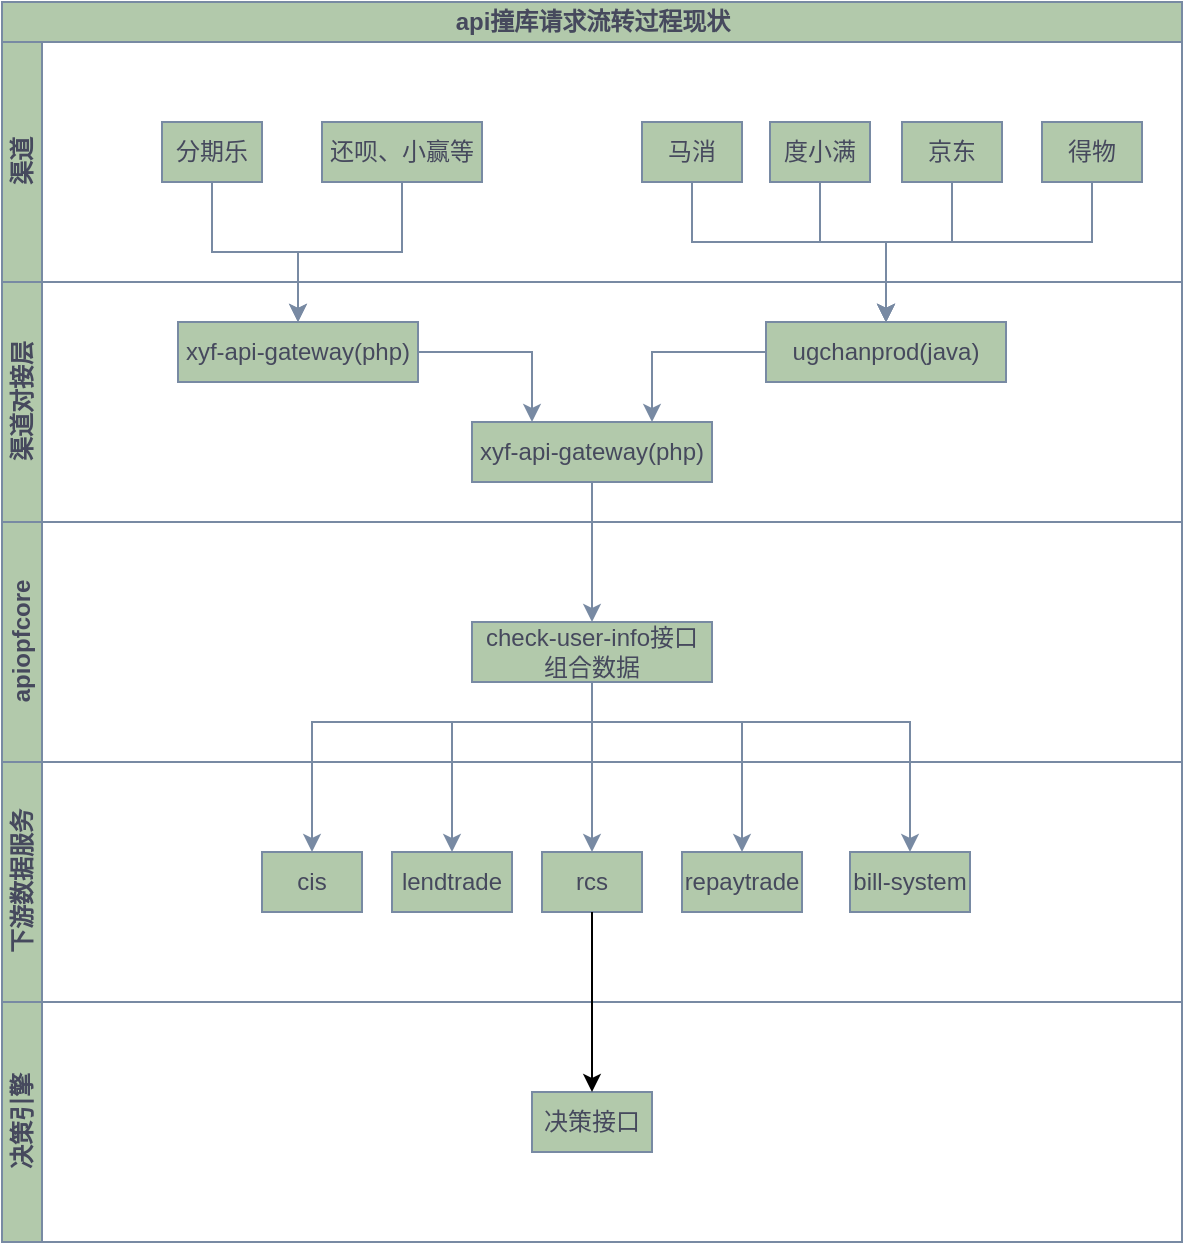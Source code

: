 <mxfile version="26.0.6">
  <diagram name="第 1 页" id="Rif8_gGGM_YZw1qzkaLH">
    <mxGraphModel dx="819" dy="505" grid="1" gridSize="10" guides="1" tooltips="1" connect="1" arrows="1" fold="1" page="1" pageScale="1" pageWidth="827" pageHeight="1169" math="0" shadow="0">
      <root>
        <mxCell id="0" />
        <mxCell id="1" parent="0" />
        <mxCell id="P5W1-HMABrKcuVaZT1bK-5" value="api撞库请求流转过程现状" style="swimlane;childLayout=stackLayout;resizeParent=1;resizeParentMax=0;horizontal=1;startSize=20;horizontalStack=0;html=1;strokeColor=#788AA3;fontColor=#46495D;fillColor=#B2C9AB;" parent="1" vertex="1">
          <mxGeometry x="30" y="300" width="590" height="620" as="geometry" />
        </mxCell>
        <mxCell id="P5W1-HMABrKcuVaZT1bK-16" value="渠道" style="swimlane;startSize=20;horizontal=0;html=1;strokeColor=#788AA3;fontColor=#46495D;fillColor=#B2C9AB;" parent="P5W1-HMABrKcuVaZT1bK-5" vertex="1">
          <mxGeometry y="20" width="590" height="120" as="geometry" />
        </mxCell>
        <mxCell id="P5W1-HMABrKcuVaZT1bK-17" value="分期乐" style="rounded=0;whiteSpace=wrap;html=1;strokeColor=#788AA3;fontColor=#46495D;fillColor=#B2C9AB;" parent="P5W1-HMABrKcuVaZT1bK-16" vertex="1">
          <mxGeometry x="80" y="40" width="50" height="30" as="geometry" />
        </mxCell>
        <mxCell id="P5W1-HMABrKcuVaZT1bK-18" value="还呗、小赢等" style="rounded=0;whiteSpace=wrap;html=1;strokeColor=#788AA3;fontColor=#46495D;fillColor=#B2C9AB;" parent="P5W1-HMABrKcuVaZT1bK-16" vertex="1">
          <mxGeometry x="160" y="40" width="80" height="30" as="geometry" />
        </mxCell>
        <mxCell id="P5W1-HMABrKcuVaZT1bK-21" value="马消" style="rounded=0;whiteSpace=wrap;html=1;strokeColor=#788AA3;fontColor=#46495D;fillColor=#B2C9AB;" parent="P5W1-HMABrKcuVaZT1bK-16" vertex="1">
          <mxGeometry x="320" y="40" width="50" height="30" as="geometry" />
        </mxCell>
        <mxCell id="P5W1-HMABrKcuVaZT1bK-22" value="度小满" style="rounded=0;whiteSpace=wrap;html=1;strokeColor=#788AA3;fontColor=#46495D;fillColor=#B2C9AB;" parent="P5W1-HMABrKcuVaZT1bK-16" vertex="1">
          <mxGeometry x="384" y="40" width="50" height="30" as="geometry" />
        </mxCell>
        <mxCell id="P5W1-HMABrKcuVaZT1bK-23" value="京东" style="rounded=0;whiteSpace=wrap;html=1;strokeColor=#788AA3;fontColor=#46495D;fillColor=#B2C9AB;" parent="P5W1-HMABrKcuVaZT1bK-16" vertex="1">
          <mxGeometry x="450" y="40" width="50" height="30" as="geometry" />
        </mxCell>
        <mxCell id="P5W1-HMABrKcuVaZT1bK-24" value="得物" style="rounded=0;whiteSpace=wrap;html=1;strokeColor=#788AA3;fontColor=#46495D;fillColor=#B2C9AB;" parent="P5W1-HMABrKcuVaZT1bK-16" vertex="1">
          <mxGeometry x="520" y="40" width="50" height="30" as="geometry" />
        </mxCell>
        <mxCell id="P5W1-HMABrKcuVaZT1bK-6" value="渠道对接层" style="swimlane;startSize=20;horizontal=0;html=1;strokeColor=#788AA3;fontColor=#46495D;fillColor=#B2C9AB;" parent="P5W1-HMABrKcuVaZT1bK-5" vertex="1">
          <mxGeometry y="140" width="590" height="120" as="geometry" />
        </mxCell>
        <mxCell id="P5W1-HMABrKcuVaZT1bK-15" style="edgeStyle=orthogonalEdgeStyle;rounded=0;orthogonalLoop=1;jettySize=auto;html=1;entryX=0.25;entryY=0;entryDx=0;entryDy=0;strokeColor=#788AA3;fontColor=#46495D;fillColor=#B2C9AB;" parent="P5W1-HMABrKcuVaZT1bK-6" source="P5W1-HMABrKcuVaZT1bK-10" target="P5W1-HMABrKcuVaZT1bK-12" edge="1">
          <mxGeometry relative="1" as="geometry" />
        </mxCell>
        <mxCell id="P5W1-HMABrKcuVaZT1bK-10" value="xyf-api-gateway(php)" style="rounded=0;whiteSpace=wrap;html=1;strokeColor=#788AA3;fontColor=#46495D;fillColor=#B2C9AB;" parent="P5W1-HMABrKcuVaZT1bK-6" vertex="1">
          <mxGeometry x="88" y="20" width="120" height="30" as="geometry" />
        </mxCell>
        <mxCell id="P5W1-HMABrKcuVaZT1bK-11" value="ugchanprod(java)" style="rounded=0;whiteSpace=wrap;html=1;strokeColor=#788AA3;fontColor=#46495D;fillColor=#B2C9AB;" parent="P5W1-HMABrKcuVaZT1bK-6" vertex="1">
          <mxGeometry x="382" y="20" width="120" height="30" as="geometry" />
        </mxCell>
        <mxCell id="P5W1-HMABrKcuVaZT1bK-12" value="xyf-api-gateway(php)" style="rounded=0;whiteSpace=wrap;html=1;strokeColor=#788AA3;fontColor=#46495D;fillColor=#B2C9AB;" parent="P5W1-HMABrKcuVaZT1bK-6" vertex="1">
          <mxGeometry x="235" y="70" width="120" height="30" as="geometry" />
        </mxCell>
        <mxCell id="P5W1-HMABrKcuVaZT1bK-14" style="edgeStyle=orthogonalEdgeStyle;rounded=0;orthogonalLoop=1;jettySize=auto;html=1;entryX=0.75;entryY=0;entryDx=0;entryDy=0;strokeColor=#788AA3;fontColor=#46495D;fillColor=#B2C9AB;" parent="P5W1-HMABrKcuVaZT1bK-6" source="P5W1-HMABrKcuVaZT1bK-11" target="P5W1-HMABrKcuVaZT1bK-12" edge="1">
          <mxGeometry relative="1" as="geometry" />
        </mxCell>
        <mxCell id="P5W1-HMABrKcuVaZT1bK-7" value="apiopfcore" style="swimlane;startSize=20;horizontal=0;html=1;strokeColor=#788AA3;fontColor=#46495D;fillColor=#B2C9AB;" parent="P5W1-HMABrKcuVaZT1bK-5" vertex="1">
          <mxGeometry y="260" width="590" height="120" as="geometry" />
        </mxCell>
        <mxCell id="P5W1-HMABrKcuVaZT1bK-29" value="check-user-info接口组合数据" style="rounded=0;whiteSpace=wrap;html=1;strokeColor=#788AA3;fontColor=#46495D;fillColor=#B2C9AB;" parent="P5W1-HMABrKcuVaZT1bK-7" vertex="1">
          <mxGeometry x="235" y="50" width="120" height="30" as="geometry" />
        </mxCell>
        <mxCell id="P5W1-HMABrKcuVaZT1bK-8" value="下游数据服务" style="swimlane;startSize=20;horizontal=0;html=1;strokeColor=#788AA3;fontColor=#46495D;fillColor=#B2C9AB;" parent="P5W1-HMABrKcuVaZT1bK-5" vertex="1">
          <mxGeometry y="380" width="590" height="120" as="geometry" />
        </mxCell>
        <mxCell id="P5W1-HMABrKcuVaZT1bK-30" value="cis" style="rounded=0;whiteSpace=wrap;html=1;strokeColor=#788AA3;fontColor=#46495D;fillColor=#B2C9AB;" parent="P5W1-HMABrKcuVaZT1bK-8" vertex="1">
          <mxGeometry x="130" y="45" width="50" height="30" as="geometry" />
        </mxCell>
        <mxCell id="P5W1-HMABrKcuVaZT1bK-31" value="lendtrade" style="rounded=0;whiteSpace=wrap;html=1;strokeColor=#788AA3;fontColor=#46495D;fillColor=#B2C9AB;" parent="P5W1-HMABrKcuVaZT1bK-8" vertex="1">
          <mxGeometry x="195" y="45" width="60" height="30" as="geometry" />
        </mxCell>
        <mxCell id="P5W1-HMABrKcuVaZT1bK-32" value="rcs" style="rounded=0;whiteSpace=wrap;html=1;strokeColor=#788AA3;fontColor=#46495D;fillColor=#B2C9AB;" parent="P5W1-HMABrKcuVaZT1bK-8" vertex="1">
          <mxGeometry x="270" y="45" width="50" height="30" as="geometry" />
        </mxCell>
        <mxCell id="P5W1-HMABrKcuVaZT1bK-33" value="repaytrade" style="rounded=0;whiteSpace=wrap;html=1;strokeColor=#788AA3;fontColor=#46495D;fillColor=#B2C9AB;" parent="P5W1-HMABrKcuVaZT1bK-8" vertex="1">
          <mxGeometry x="340" y="45" width="60" height="30" as="geometry" />
        </mxCell>
        <mxCell id="P5W1-HMABrKcuVaZT1bK-34" value="bill-system" style="rounded=0;whiteSpace=wrap;html=1;strokeColor=#788AA3;fontColor=#46495D;fillColor=#B2C9AB;" parent="P5W1-HMABrKcuVaZT1bK-8" vertex="1">
          <mxGeometry x="424" y="45" width="60" height="30" as="geometry" />
        </mxCell>
        <mxCell id="P5W1-HMABrKcuVaZT1bK-9" value="决策引擎" style="swimlane;startSize=20;horizontal=0;html=1;strokeColor=#788AA3;fontColor=#46495D;fillColor=#B2C9AB;" parent="P5W1-HMABrKcuVaZT1bK-5" vertex="1">
          <mxGeometry y="500" width="590" height="120" as="geometry" />
        </mxCell>
        <mxCell id="P5W1-HMABrKcuVaZT1bK-41" value="决策接口" style="rounded=0;whiteSpace=wrap;html=1;strokeColor=#788AA3;fontColor=#46495D;fillColor=#B2C9AB;" parent="P5W1-HMABrKcuVaZT1bK-9" vertex="1">
          <mxGeometry x="265" y="45" width="60" height="30" as="geometry" />
        </mxCell>
        <mxCell id="P5W1-HMABrKcuVaZT1bK-19" style="edgeStyle=orthogonalEdgeStyle;rounded=0;orthogonalLoop=1;jettySize=auto;html=1;entryX=0.5;entryY=0;entryDx=0;entryDy=0;strokeColor=#788AA3;fontColor=#46495D;fillColor=#B2C9AB;" parent="P5W1-HMABrKcuVaZT1bK-5" source="P5W1-HMABrKcuVaZT1bK-17" target="P5W1-HMABrKcuVaZT1bK-10" edge="1">
          <mxGeometry relative="1" as="geometry" />
        </mxCell>
        <mxCell id="P5W1-HMABrKcuVaZT1bK-20" style="edgeStyle=orthogonalEdgeStyle;rounded=0;orthogonalLoop=1;jettySize=auto;html=1;entryX=0.5;entryY=0;entryDx=0;entryDy=0;strokeColor=#788AA3;fontColor=#46495D;fillColor=#B2C9AB;" parent="P5W1-HMABrKcuVaZT1bK-5" source="P5W1-HMABrKcuVaZT1bK-18" target="P5W1-HMABrKcuVaZT1bK-10" edge="1">
          <mxGeometry relative="1" as="geometry" />
        </mxCell>
        <mxCell id="P5W1-HMABrKcuVaZT1bK-35" style="edgeStyle=orthogonalEdgeStyle;rounded=0;orthogonalLoop=1;jettySize=auto;html=1;entryX=0.5;entryY=0;entryDx=0;entryDy=0;strokeColor=#788AA3;fontColor=#46495D;fillColor=#B2C9AB;" parent="P5W1-HMABrKcuVaZT1bK-5" source="P5W1-HMABrKcuVaZT1bK-12" target="P5W1-HMABrKcuVaZT1bK-29" edge="1">
          <mxGeometry relative="1" as="geometry" />
        </mxCell>
        <mxCell id="P5W1-HMABrKcuVaZT1bK-36" style="edgeStyle=orthogonalEdgeStyle;rounded=0;orthogonalLoop=1;jettySize=auto;html=1;entryX=0.5;entryY=0;entryDx=0;entryDy=0;strokeColor=#788AA3;fontColor=#46495D;fillColor=#B2C9AB;" parent="P5W1-HMABrKcuVaZT1bK-5" source="P5W1-HMABrKcuVaZT1bK-29" target="P5W1-HMABrKcuVaZT1bK-32" edge="1">
          <mxGeometry relative="1" as="geometry" />
        </mxCell>
        <mxCell id="P5W1-HMABrKcuVaZT1bK-37" style="edgeStyle=orthogonalEdgeStyle;rounded=0;orthogonalLoop=1;jettySize=auto;html=1;strokeColor=#788AA3;fontColor=#46495D;fillColor=#B2C9AB;" parent="P5W1-HMABrKcuVaZT1bK-5" source="P5W1-HMABrKcuVaZT1bK-29" target="P5W1-HMABrKcuVaZT1bK-30" edge="1">
          <mxGeometry relative="1" as="geometry">
            <Array as="points">
              <mxPoint x="295" y="360" />
              <mxPoint x="155" y="360" />
            </Array>
          </mxGeometry>
        </mxCell>
        <mxCell id="P5W1-HMABrKcuVaZT1bK-38" style="edgeStyle=orthogonalEdgeStyle;rounded=0;orthogonalLoop=1;jettySize=auto;html=1;entryX=0.5;entryY=0;entryDx=0;entryDy=0;strokeColor=#788AA3;fontColor=#46495D;fillColor=#B2C9AB;" parent="P5W1-HMABrKcuVaZT1bK-5" source="P5W1-HMABrKcuVaZT1bK-29" target="P5W1-HMABrKcuVaZT1bK-31" edge="1">
          <mxGeometry relative="1" as="geometry">
            <Array as="points">
              <mxPoint x="295" y="360" />
              <mxPoint x="225" y="360" />
            </Array>
          </mxGeometry>
        </mxCell>
        <mxCell id="P5W1-HMABrKcuVaZT1bK-39" style="edgeStyle=orthogonalEdgeStyle;rounded=0;orthogonalLoop=1;jettySize=auto;html=1;entryX=0.5;entryY=0;entryDx=0;entryDy=0;strokeColor=#788AA3;fontColor=#46495D;fillColor=#B2C9AB;" parent="P5W1-HMABrKcuVaZT1bK-5" source="P5W1-HMABrKcuVaZT1bK-29" target="P5W1-HMABrKcuVaZT1bK-33" edge="1">
          <mxGeometry relative="1" as="geometry">
            <Array as="points">
              <mxPoint x="295" y="360" />
              <mxPoint x="370" y="360" />
            </Array>
          </mxGeometry>
        </mxCell>
        <mxCell id="P5W1-HMABrKcuVaZT1bK-40" style="edgeStyle=orthogonalEdgeStyle;rounded=0;orthogonalLoop=1;jettySize=auto;html=1;strokeColor=#788AA3;fontColor=#46495D;fillColor=#B2C9AB;" parent="P5W1-HMABrKcuVaZT1bK-5" source="P5W1-HMABrKcuVaZT1bK-29" target="P5W1-HMABrKcuVaZT1bK-34" edge="1">
          <mxGeometry relative="1" as="geometry">
            <Array as="points">
              <mxPoint x="295" y="360" />
              <mxPoint x="454" y="360" />
            </Array>
          </mxGeometry>
        </mxCell>
        <mxCell id="P5W1-HMABrKcuVaZT1bK-46" style="edgeStyle=orthogonalEdgeStyle;rounded=0;orthogonalLoop=1;jettySize=auto;html=1;strokeColor=#788AA3;fontColor=#46495D;fillColor=#B2C9AB;" parent="P5W1-HMABrKcuVaZT1bK-5" source="P5W1-HMABrKcuVaZT1bK-24" target="P5W1-HMABrKcuVaZT1bK-11" edge="1">
          <mxGeometry relative="1" as="geometry">
            <Array as="points">
              <mxPoint x="545" y="120" />
              <mxPoint x="442" y="120" />
            </Array>
          </mxGeometry>
        </mxCell>
        <mxCell id="P5W1-HMABrKcuVaZT1bK-47" style="edgeStyle=orthogonalEdgeStyle;rounded=0;orthogonalLoop=1;jettySize=auto;html=1;entryX=0.5;entryY=0;entryDx=0;entryDy=0;strokeColor=#788AA3;fontColor=#46495D;fillColor=#B2C9AB;" parent="P5W1-HMABrKcuVaZT1bK-5" source="P5W1-HMABrKcuVaZT1bK-23" target="P5W1-HMABrKcuVaZT1bK-11" edge="1">
          <mxGeometry relative="1" as="geometry">
            <Array as="points">
              <mxPoint x="475" y="120" />
              <mxPoint x="442" y="120" />
            </Array>
          </mxGeometry>
        </mxCell>
        <mxCell id="P5W1-HMABrKcuVaZT1bK-48" style="edgeStyle=orthogonalEdgeStyle;rounded=0;orthogonalLoop=1;jettySize=auto;html=1;entryX=0.5;entryY=0;entryDx=0;entryDy=0;strokeColor=#788AA3;fontColor=#46495D;fillColor=#B2C9AB;" parent="P5W1-HMABrKcuVaZT1bK-5" source="P5W1-HMABrKcuVaZT1bK-22" target="P5W1-HMABrKcuVaZT1bK-11" edge="1">
          <mxGeometry relative="1" as="geometry">
            <Array as="points">
              <mxPoint x="409" y="120" />
              <mxPoint x="442" y="120" />
            </Array>
          </mxGeometry>
        </mxCell>
        <mxCell id="P5W1-HMABrKcuVaZT1bK-49" style="edgeStyle=orthogonalEdgeStyle;rounded=0;orthogonalLoop=1;jettySize=auto;html=1;entryX=0.5;entryY=0;entryDx=0;entryDy=0;strokeColor=#788AA3;fontColor=#46495D;fillColor=#B2C9AB;" parent="P5W1-HMABrKcuVaZT1bK-5" source="P5W1-HMABrKcuVaZT1bK-21" target="P5W1-HMABrKcuVaZT1bK-11" edge="1">
          <mxGeometry relative="1" as="geometry">
            <Array as="points">
              <mxPoint x="345" y="120" />
              <mxPoint x="442" y="120" />
            </Array>
          </mxGeometry>
        </mxCell>
        <mxCell id="bHqRe8JI4s-as73Ss2Bx-1" style="edgeStyle=orthogonalEdgeStyle;rounded=0;orthogonalLoop=1;jettySize=auto;html=1;entryX=0.5;entryY=0;entryDx=0;entryDy=0;" edge="1" parent="P5W1-HMABrKcuVaZT1bK-5" source="P5W1-HMABrKcuVaZT1bK-32" target="P5W1-HMABrKcuVaZT1bK-41">
          <mxGeometry relative="1" as="geometry" />
        </mxCell>
      </root>
    </mxGraphModel>
  </diagram>
</mxfile>
